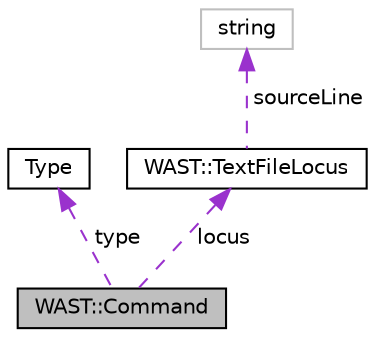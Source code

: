 digraph "WAST::Command"
{
  edge [fontname="Helvetica",fontsize="10",labelfontname="Helvetica",labelfontsize="10"];
  node [fontname="Helvetica",fontsize="10",shape=record];
  Node8 [label="WAST::Command",height=0.2,width=0.4,color="black", fillcolor="grey75", style="filled", fontcolor="black"];
  Node9 -> Node8 [dir="back",color="darkorchid3",fontsize="10",style="dashed",label=" type" ,fontname="Helvetica"];
  Node9 [label="Type",height=0.2,width=0.4,color="black", fillcolor="white", style="filled",URL="$struct_type.html"];
  Node10 -> Node8 [dir="back",color="darkorchid3",fontsize="10",style="dashed",label=" locus" ,fontname="Helvetica"];
  Node10 [label="WAST::TextFileLocus",height=0.2,width=0.4,color="black", fillcolor="white", style="filled",URL="$struct_w_a_s_t_1_1_text_file_locus.html"];
  Node11 -> Node10 [dir="back",color="darkorchid3",fontsize="10",style="dashed",label=" sourceLine" ,fontname="Helvetica"];
  Node11 [label="string",height=0.2,width=0.4,color="grey75", fillcolor="white", style="filled"];
}

